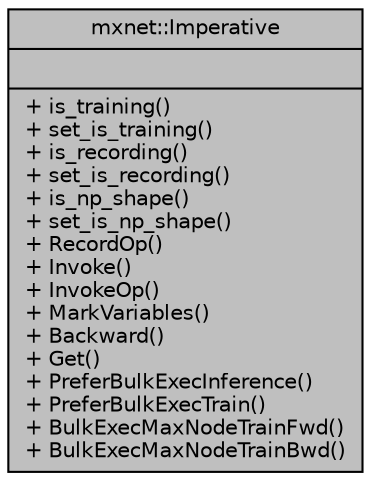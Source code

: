 digraph "mxnet::Imperative"
{
  edge [fontname="Helvetica",fontsize="10",labelfontname="Helvetica",labelfontsize="10"];
  node [fontname="Helvetica",fontsize="10",shape=record];
  Node1 [label="{mxnet::Imperative\n||+ is_training()\l+ set_is_training()\l+ is_recording()\l+ set_is_recording()\l+ is_np_shape()\l+ set_is_np_shape()\l+ RecordOp()\l+ Invoke()\l+ InvokeOp()\l+ MarkVariables()\l+ Backward()\l+ Get()\l+ PreferBulkExecInference()\l+ PreferBulkExecTrain()\l+ BulkExecMaxNodeTrainFwd()\l+ BulkExecMaxNodeTrainBwd()\l}",height=0.2,width=0.4,color="black", fillcolor="grey75", style="filled", fontcolor="black"];
}
